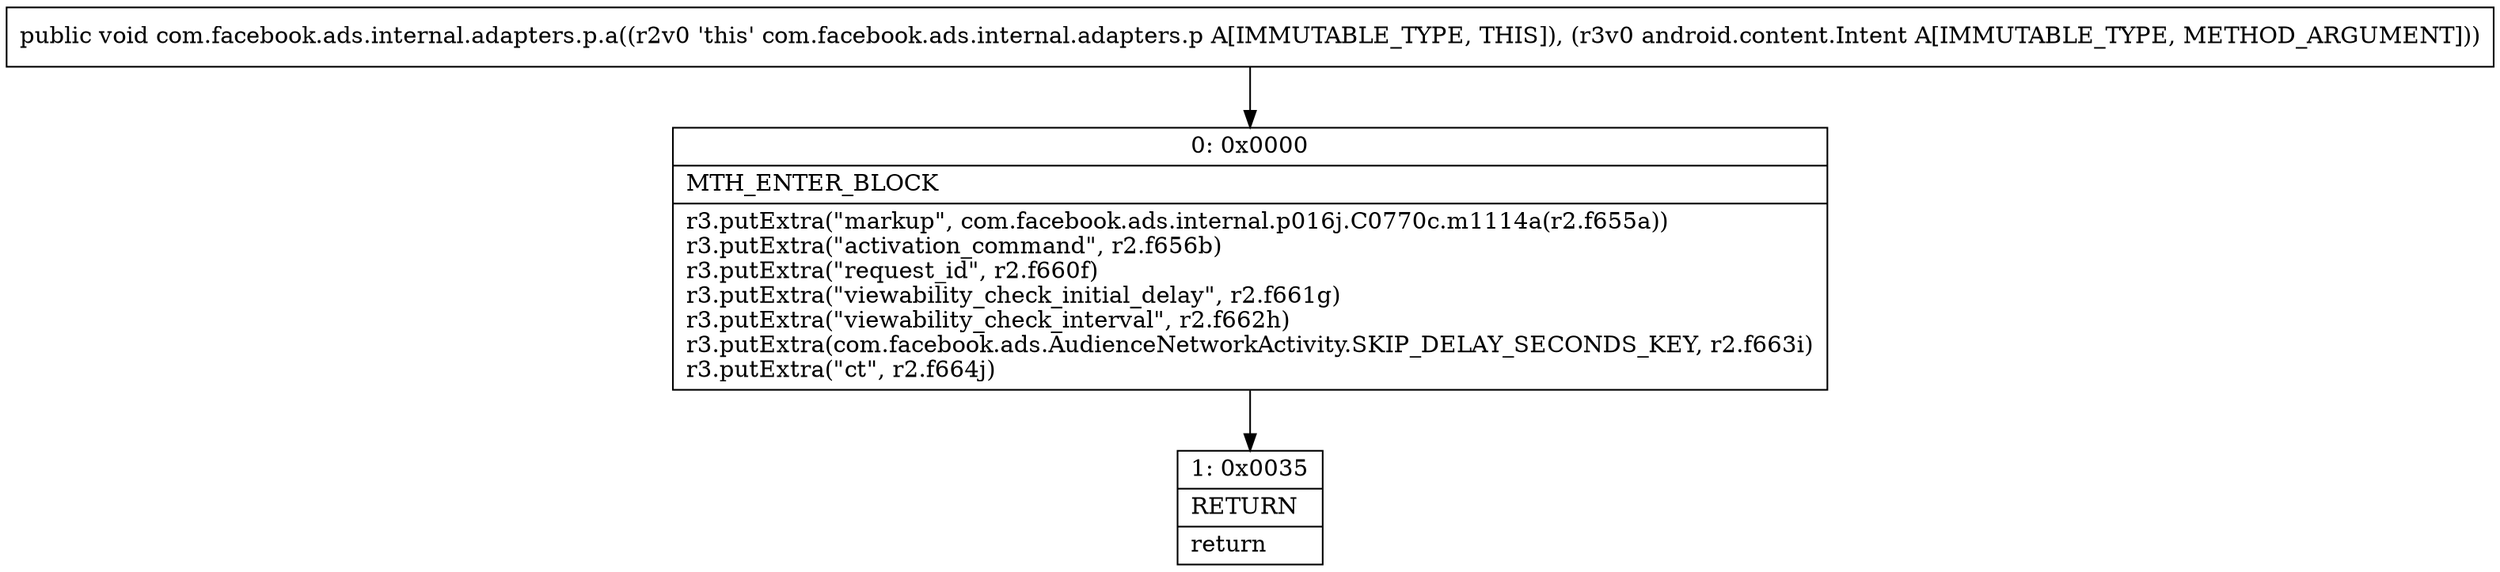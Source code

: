 digraph "CFG forcom.facebook.ads.internal.adapters.p.a(Landroid\/content\/Intent;)V" {
Node_0 [shape=record,label="{0\:\ 0x0000|MTH_ENTER_BLOCK\l|r3.putExtra(\"markup\", com.facebook.ads.internal.p016j.C0770c.m1114a(r2.f655a))\lr3.putExtra(\"activation_command\", r2.f656b)\lr3.putExtra(\"request_id\", r2.f660f)\lr3.putExtra(\"viewability_check_initial_delay\", r2.f661g)\lr3.putExtra(\"viewability_check_interval\", r2.f662h)\lr3.putExtra(com.facebook.ads.AudienceNetworkActivity.SKIP_DELAY_SECONDS_KEY, r2.f663i)\lr3.putExtra(\"ct\", r2.f664j)\l}"];
Node_1 [shape=record,label="{1\:\ 0x0035|RETURN\l|return\l}"];
MethodNode[shape=record,label="{public void com.facebook.ads.internal.adapters.p.a((r2v0 'this' com.facebook.ads.internal.adapters.p A[IMMUTABLE_TYPE, THIS]), (r3v0 android.content.Intent A[IMMUTABLE_TYPE, METHOD_ARGUMENT])) }"];
MethodNode -> Node_0;
Node_0 -> Node_1;
}

